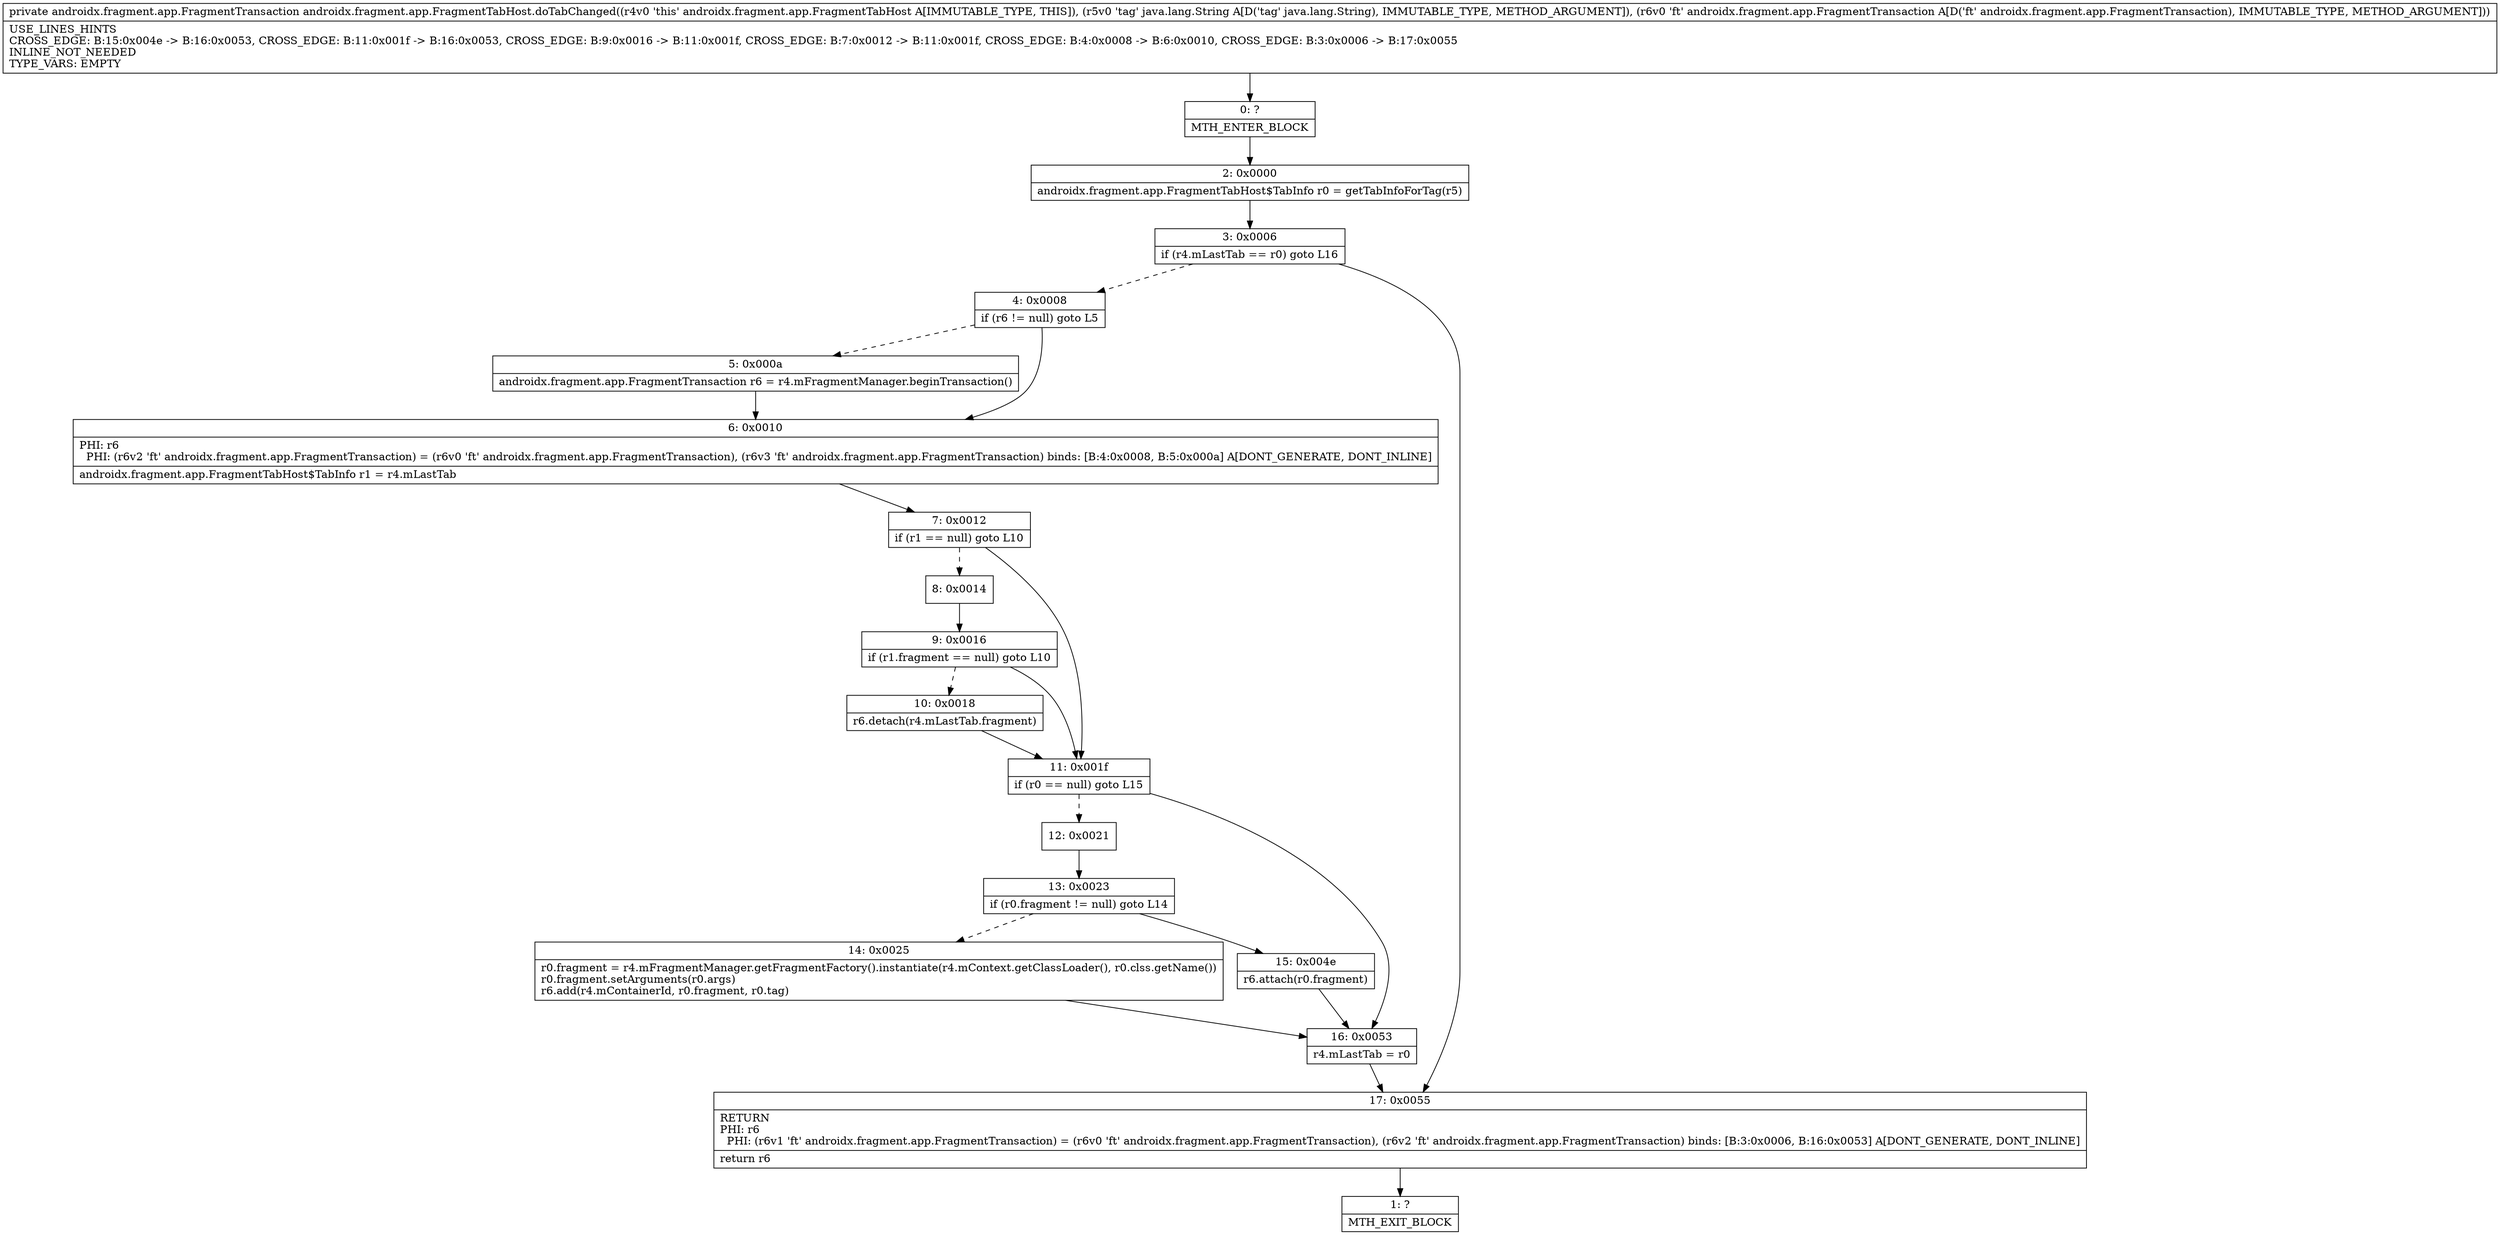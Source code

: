digraph "CFG forandroidx.fragment.app.FragmentTabHost.doTabChanged(Ljava\/lang\/String;Landroidx\/fragment\/app\/FragmentTransaction;)Landroidx\/fragment\/app\/FragmentTransaction;" {
Node_0 [shape=record,label="{0\:\ ?|MTH_ENTER_BLOCK\l}"];
Node_2 [shape=record,label="{2\:\ 0x0000|androidx.fragment.app.FragmentTabHost$TabInfo r0 = getTabInfoForTag(r5)\l}"];
Node_3 [shape=record,label="{3\:\ 0x0006|if (r4.mLastTab == r0) goto L16\l}"];
Node_4 [shape=record,label="{4\:\ 0x0008|if (r6 != null) goto L5\l}"];
Node_5 [shape=record,label="{5\:\ 0x000a|androidx.fragment.app.FragmentTransaction r6 = r4.mFragmentManager.beginTransaction()\l}"];
Node_6 [shape=record,label="{6\:\ 0x0010|PHI: r6 \l  PHI: (r6v2 'ft' androidx.fragment.app.FragmentTransaction) = (r6v0 'ft' androidx.fragment.app.FragmentTransaction), (r6v3 'ft' androidx.fragment.app.FragmentTransaction) binds: [B:4:0x0008, B:5:0x000a] A[DONT_GENERATE, DONT_INLINE]\l|androidx.fragment.app.FragmentTabHost$TabInfo r1 = r4.mLastTab\l}"];
Node_7 [shape=record,label="{7\:\ 0x0012|if (r1 == null) goto L10\l}"];
Node_8 [shape=record,label="{8\:\ 0x0014}"];
Node_9 [shape=record,label="{9\:\ 0x0016|if (r1.fragment == null) goto L10\l}"];
Node_10 [shape=record,label="{10\:\ 0x0018|r6.detach(r4.mLastTab.fragment)\l}"];
Node_11 [shape=record,label="{11\:\ 0x001f|if (r0 == null) goto L15\l}"];
Node_12 [shape=record,label="{12\:\ 0x0021}"];
Node_13 [shape=record,label="{13\:\ 0x0023|if (r0.fragment != null) goto L14\l}"];
Node_14 [shape=record,label="{14\:\ 0x0025|r0.fragment = r4.mFragmentManager.getFragmentFactory().instantiate(r4.mContext.getClassLoader(), r0.clss.getName())\lr0.fragment.setArguments(r0.args)\lr6.add(r4.mContainerId, r0.fragment, r0.tag)\l}"];
Node_15 [shape=record,label="{15\:\ 0x004e|r6.attach(r0.fragment)\l}"];
Node_16 [shape=record,label="{16\:\ 0x0053|r4.mLastTab = r0\l}"];
Node_17 [shape=record,label="{17\:\ 0x0055|RETURN\lPHI: r6 \l  PHI: (r6v1 'ft' androidx.fragment.app.FragmentTransaction) = (r6v0 'ft' androidx.fragment.app.FragmentTransaction), (r6v2 'ft' androidx.fragment.app.FragmentTransaction) binds: [B:3:0x0006, B:16:0x0053] A[DONT_GENERATE, DONT_INLINE]\l|return r6\l}"];
Node_1 [shape=record,label="{1\:\ ?|MTH_EXIT_BLOCK\l}"];
MethodNode[shape=record,label="{private androidx.fragment.app.FragmentTransaction androidx.fragment.app.FragmentTabHost.doTabChanged((r4v0 'this' androidx.fragment.app.FragmentTabHost A[IMMUTABLE_TYPE, THIS]), (r5v0 'tag' java.lang.String A[D('tag' java.lang.String), IMMUTABLE_TYPE, METHOD_ARGUMENT]), (r6v0 'ft' androidx.fragment.app.FragmentTransaction A[D('ft' androidx.fragment.app.FragmentTransaction), IMMUTABLE_TYPE, METHOD_ARGUMENT]))  | USE_LINES_HINTS\lCROSS_EDGE: B:15:0x004e \-\> B:16:0x0053, CROSS_EDGE: B:11:0x001f \-\> B:16:0x0053, CROSS_EDGE: B:9:0x0016 \-\> B:11:0x001f, CROSS_EDGE: B:7:0x0012 \-\> B:11:0x001f, CROSS_EDGE: B:4:0x0008 \-\> B:6:0x0010, CROSS_EDGE: B:3:0x0006 \-\> B:17:0x0055\lINLINE_NOT_NEEDED\lTYPE_VARS: EMPTY\l}"];
MethodNode -> Node_0;Node_0 -> Node_2;
Node_2 -> Node_3;
Node_3 -> Node_4[style=dashed];
Node_3 -> Node_17;
Node_4 -> Node_5[style=dashed];
Node_4 -> Node_6;
Node_5 -> Node_6;
Node_6 -> Node_7;
Node_7 -> Node_8[style=dashed];
Node_7 -> Node_11;
Node_8 -> Node_9;
Node_9 -> Node_10[style=dashed];
Node_9 -> Node_11;
Node_10 -> Node_11;
Node_11 -> Node_12[style=dashed];
Node_11 -> Node_16;
Node_12 -> Node_13;
Node_13 -> Node_14[style=dashed];
Node_13 -> Node_15;
Node_14 -> Node_16;
Node_15 -> Node_16;
Node_16 -> Node_17;
Node_17 -> Node_1;
}

